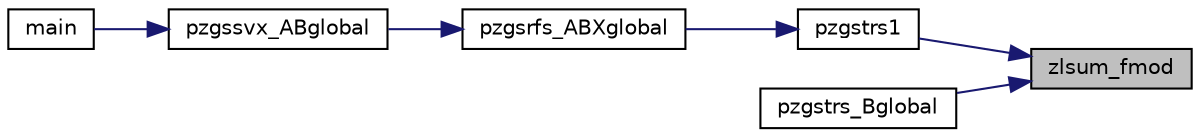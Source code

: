 digraph "zlsum_fmod"
{
 // LATEX_PDF_SIZE
  edge [fontname="Helvetica",fontsize="10",labelfontname="Helvetica",labelfontsize="10"];
  node [fontname="Helvetica",fontsize="10",shape=record];
  rankdir="RL";
  Node1 [label="zlsum_fmod",height=0.2,width=0.4,color="black", fillcolor="grey75", style="filled", fontcolor="black",tooltip=" "];
  Node1 -> Node2 [dir="back",color="midnightblue",fontsize="10",style="solid",fontname="Helvetica"];
  Node2 [label="pzgstrs1",height=0.2,width=0.4,color="black", fillcolor="white", style="filled",URL="$pzgstrs1_8c.html#a672ffc1d92392aebf3adb6c2f311f1c9",tooltip=" "];
  Node2 -> Node3 [dir="back",color="midnightblue",fontsize="10",style="solid",fontname="Helvetica"];
  Node3 [label="pzgsrfs_ABXglobal",height=0.2,width=0.4,color="black", fillcolor="white", style="filled",URL="$pzgsrfs__ABXglobal_8c.html#abc381d9c3cff4c01c431c94bc99f086b",tooltip=" "];
  Node3 -> Node4 [dir="back",color="midnightblue",fontsize="10",style="solid",fontname="Helvetica"];
  Node4 [label="pzgssvx_ABglobal",height=0.2,width=0.4,color="black", fillcolor="white", style="filled",URL="$pzgssvx__ABglobal_8c.html#ac94b1c20d0f7f589844b7fbd7fb587d2",tooltip=" "];
  Node4 -> Node5 [dir="back",color="midnightblue",fontsize="10",style="solid",fontname="Helvetica"];
  Node5 [label="main",height=0.2,width=0.4,color="black", fillcolor="white", style="filled",URL="$pzdrive1__ABglobal_8c.html#a0ddf1224851353fc92bfbff6f499fa97",tooltip=" "];
  Node1 -> Node6 [dir="back",color="midnightblue",fontsize="10",style="solid",fontname="Helvetica"];
  Node6 [label="pzgstrs_Bglobal",height=0.2,width=0.4,color="black", fillcolor="white", style="filled",URL="$pzgstrs__Bglobal__Bsend_8c.html#a73beeb2d57a59c34c4b71f5c75f8a1db",tooltip=" "];
}
